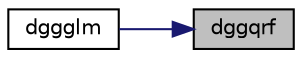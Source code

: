 digraph "dggqrf"
{
 // LATEX_PDF_SIZE
  edge [fontname="Helvetica",fontsize="10",labelfontname="Helvetica",labelfontsize="10"];
  node [fontname="Helvetica",fontsize="10",shape=record];
  rankdir="RL";
  Node1 [label="dggqrf",height=0.2,width=0.4,color="black", fillcolor="grey75", style="filled", fontcolor="black",tooltip="DGGQRF"];
  Node1 -> Node2 [dir="back",color="midnightblue",fontsize="10",style="solid",fontname="Helvetica"];
  Node2 [label="dggglm",height=0.2,width=0.4,color="black", fillcolor="white", style="filled",URL="$dggglm_8f.html#aa7c4f7b52f415b808e935845f19300ed",tooltip="DGGGLM"];
}
